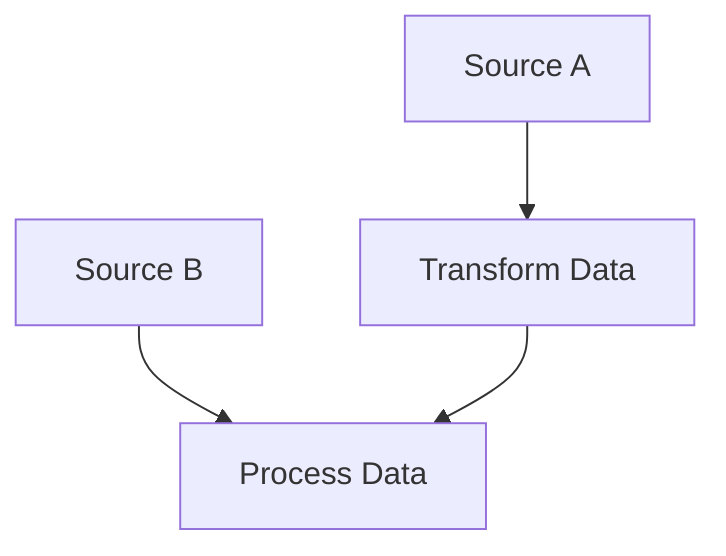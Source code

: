 flowchart TD
    A["Source A"] --> C["Transform Data"]
    B["Source B"] --> D["Process Data"]
    C --> D